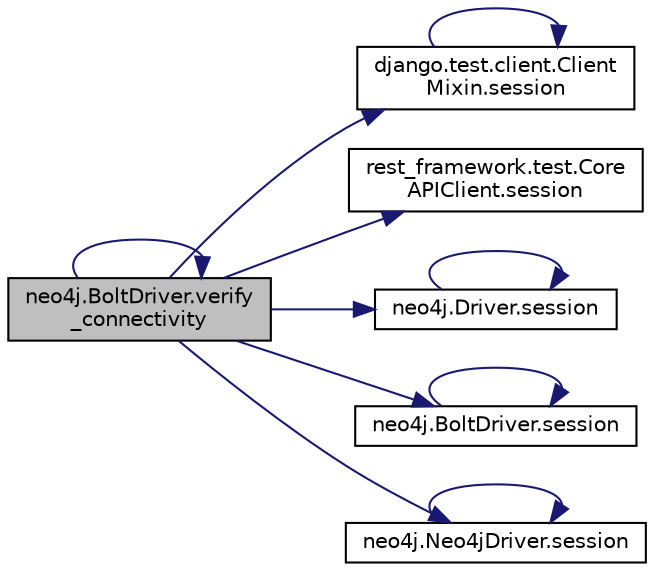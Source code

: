 digraph "neo4j.BoltDriver.verify_connectivity"
{
 // LATEX_PDF_SIZE
  edge [fontname="Helvetica",fontsize="10",labelfontname="Helvetica",labelfontsize="10"];
  node [fontname="Helvetica",fontsize="10",shape=record];
  rankdir="LR";
  Node1 [label="neo4j.BoltDriver.verify\l_connectivity",height=0.2,width=0.4,color="black", fillcolor="grey75", style="filled", fontcolor="black",tooltip=" "];
  Node1 -> Node2 [color="midnightblue",fontsize="10",style="solid",fontname="Helvetica"];
  Node2 [label="django.test.client.Client\lMixin.session",height=0.2,width=0.4,color="black", fillcolor="white", style="filled",URL="$da/dd7/classdjango_1_1test_1_1client_1_1_client_mixin.html#a317be65d7ec964a7a5bbc090e62a6418",tooltip=" "];
  Node2 -> Node2 [color="midnightblue",fontsize="10",style="solid",fontname="Helvetica"];
  Node1 -> Node3 [color="midnightblue",fontsize="10",style="solid",fontname="Helvetica"];
  Node3 [label="rest_framework.test.Core\lAPIClient.session",height=0.2,width=0.4,color="black", fillcolor="white", style="filled",URL="$df/d60/classrest__framework_1_1test_1_1_core_a_p_i_client.html#a000e76327252647f70c3370ef697c90b",tooltip=" "];
  Node1 -> Node4 [color="midnightblue",fontsize="10",style="solid",fontname="Helvetica"];
  Node4 [label="neo4j.Driver.session",height=0.2,width=0.4,color="black", fillcolor="white", style="filled",URL="$d0/deb/classneo4j_1_1_driver.html#ae260b432170f65edaf3f6854af2fa6ee",tooltip=" "];
  Node4 -> Node4 [color="midnightblue",fontsize="10",style="solid",fontname="Helvetica"];
  Node1 -> Node5 [color="midnightblue",fontsize="10",style="solid",fontname="Helvetica"];
  Node5 [label="neo4j.BoltDriver.session",height=0.2,width=0.4,color="black", fillcolor="white", style="filled",URL="$de/d06/classneo4j_1_1_bolt_driver.html#a234f51525e378d2b75a7c0ca26d6ffa8",tooltip=" "];
  Node5 -> Node5 [color="midnightblue",fontsize="10",style="solid",fontname="Helvetica"];
  Node1 -> Node6 [color="midnightblue",fontsize="10",style="solid",fontname="Helvetica"];
  Node6 [label="neo4j.Neo4jDriver.session",height=0.2,width=0.4,color="black", fillcolor="white", style="filled",URL="$d3/dc8/classneo4j_1_1_neo4j_driver.html#a0f416c3d106546209d3054e7ff9fec91",tooltip=" "];
  Node6 -> Node6 [color="midnightblue",fontsize="10",style="solid",fontname="Helvetica"];
  Node1 -> Node1 [color="midnightblue",fontsize="10",style="solid",fontname="Helvetica"];
}
